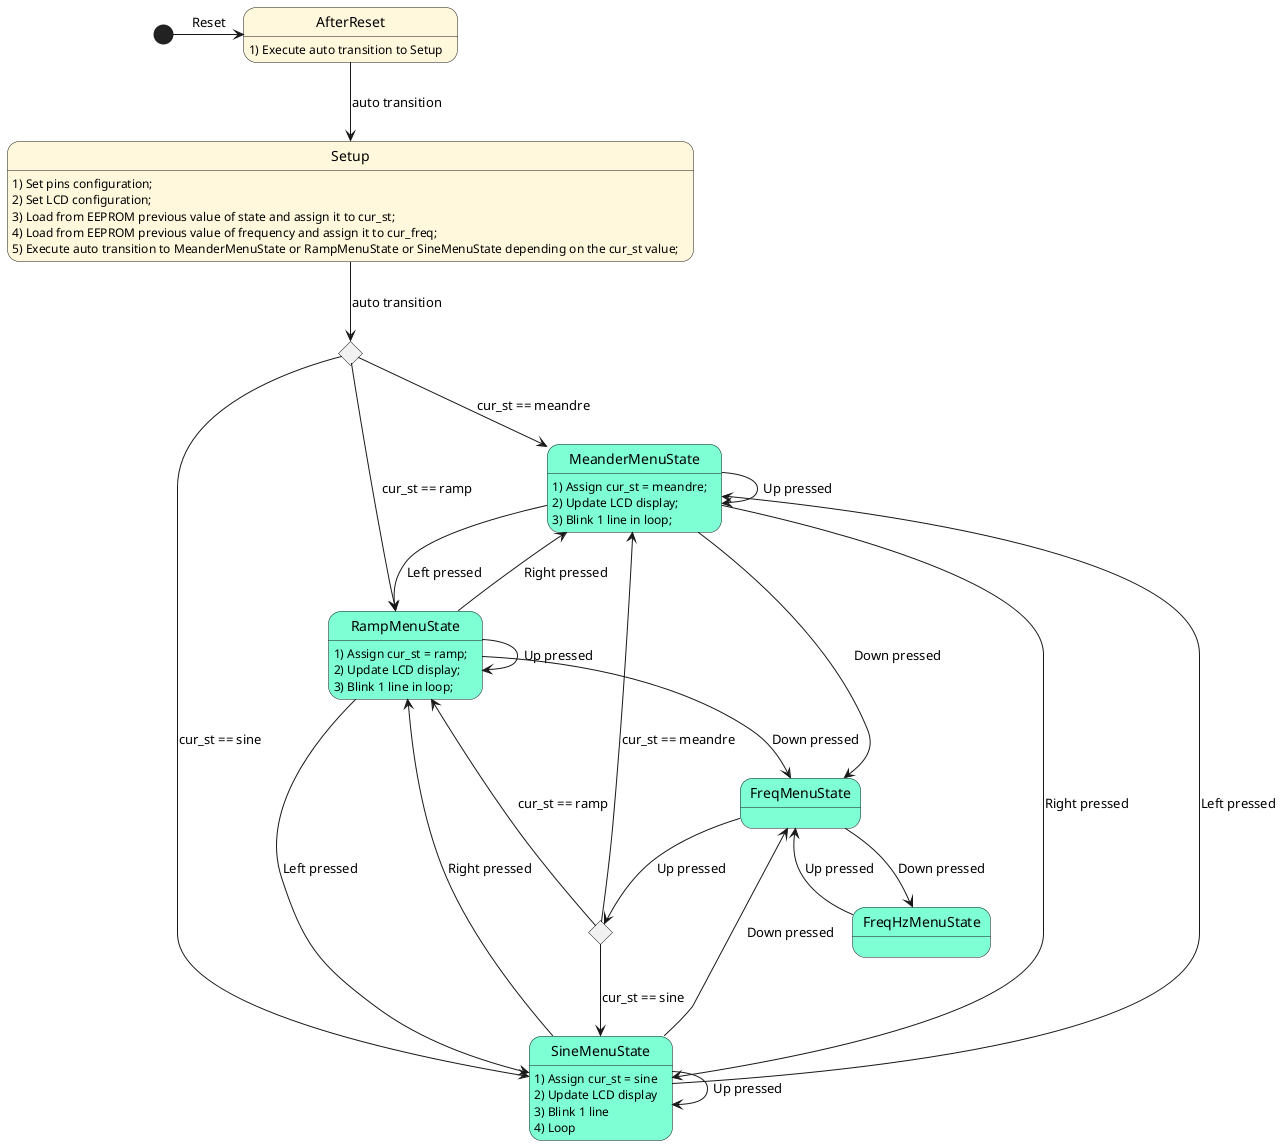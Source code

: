 @startuml

' Установка цветов для состояний. <<Warning>> - псевдосостояние с желтым фоном, 
skinparam state {
  BackgroundColor  Aquamarine
  BackgroundColor<<Warning>> Cornsilk
}

' Объявление псевдосостояний
state AfterReset <<Warning>>
state Setup <<Warning>>
state AfterBootMenuStateChoise <<choice>>
state AfterFreqMenuStateBackChoise <<choice>>

' Описание и переходы от StartPoint, AfterReset и Setup
[*] -right-> AfterReset: Reset
AfterReset : 1) Execute auto transition to Setup
AfterReset --> Setup: auto transition
Setup : 1) Set pins configuration;
Setup : 2) Set LCD configuration;
Setup : 3) Load from EEPROM previous value of state and assign it to cur_st;
Setup : 4) Load from EEPROM previous value of frequency and assign it to cur_freq;
Setup : 5) Execute auto transition to MeanderMenuState or RampMenuState or SineMenuState depending on the cur_st value;
Setup --> AfterBootMenuStateChoise: auto transition

' Переходы от AfterBootMenuStateChoise
AfterBootMenuStateChoise --> MeanderMenuState: cur_st == meandre
AfterBootMenuStateChoise --> RampMenuState: cur_st == ramp
AfterBootMenuStateChoise --> SineMenuState: cur_st == sine

' Описание MeanderMenuState и переходы от него
MeanderMenuState : 1) Assign cur_st = meandre;
MeanderMenuState : 2) Update LCD display;
MeanderMenuState : 3) Blink 1 line in loop;
MeanderMenuState --> MeanderMenuState: Up pressed
MeanderMenuState --> RampMenuState: Left pressed
MeanderMenuState --> SineMenuState: Right pressed
MeanderMenuState --> FreqMenuState: Down pressed

' Описание RampMenuState и переходы от него
RampMenuState : 1) Assign cur_st = ramp;
RampMenuState : 2) Update LCD display;
RampMenuState : 3) Blink 1 line in loop;
RampMenuState --> RampMenuState: Up pressed
RampMenuState --> MeanderMenuState: Right pressed
RampMenuState --> SineMenuState: Left pressed
RampMenuState --> FreqMenuState: Down pressed

' Описание SineMenuState и переходы от него
SineMenuState : 1) Assign cur_st = sine
SineMenuState : 2) Update LCD display
SineMenuState : 3) Blink 1 line
SineMenuState : 4) Loop
SineMenuState --> SineMenuState: Up pressed
SineMenuState --> MeanderMenuState: Left pressed
SineMenuState --> RampMenuState: Right pressed
SineMenuState --> FreqMenuState: Down pressed

' Описание FreqMenuState и переходы от него
FreqMenuState --> AfterFreqMenuStateBackChoise: Up pressed
FreqMenuState --> FreqHzMenuState: Down pressed

' Описание AfterFreqMenuStateBackChoise и переходы от него
AfterFreqMenuStateBackChoise --> RampMenuState: cur_st == ramp
AfterFreqMenuStateBackChoise --> SineMenuState:cur_st == sine
AfterFreqMenuStateBackChoise --> MeanderMenuState: cur_st == meandre

' Описание FreqHzMenuState и переходы от него
FreqHzMenuState --> FreqMenuState: Up pressed

@end

'skinparam monochrome true
state foo1 <<fork>>
state foo2 <<join>>
state foo3 <<end>>
state foo4 <<Warning>>